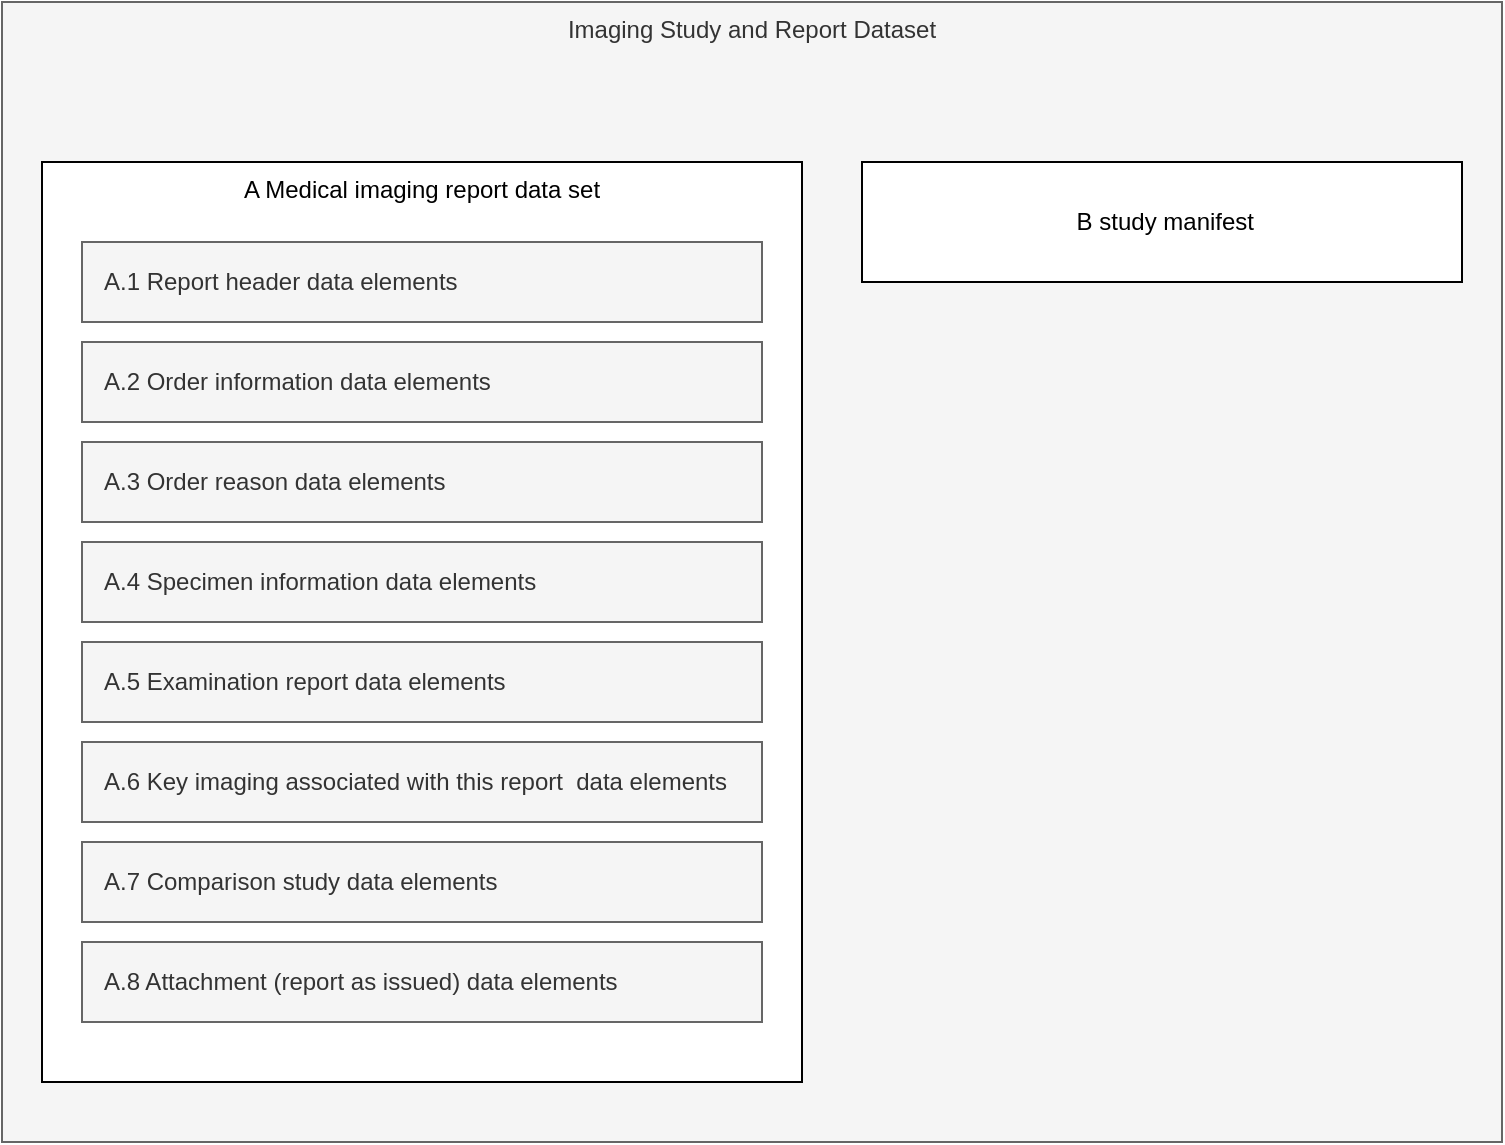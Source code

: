 <mxfile version="24.7.17">
  <diagram name="Page-1" id="c4acf3e9-155e-7222-9cf6-157b1a14988f">
    <mxGraphModel dx="1426" dy="789" grid="1" gridSize="10" guides="1" tooltips="1" connect="1" arrows="1" fold="1" page="1" pageScale="1" pageWidth="850" pageHeight="1100" background="none" math="0" shadow="0">
      <root>
        <mxCell id="0" />
        <mxCell id="1" parent="0" />
        <mxCell id="5d2195bd80daf111-28" style="edgeStyle=orthogonalEdgeStyle;rounded=0;html=1;dashed=1;labelBackgroundColor=none;startFill=0;endArrow=open;endFill=0;endSize=10;fontFamily=Verdana;fontSize=10;" parent="1" edge="1">
          <mxGeometry relative="1" as="geometry">
            <Array as="points">
              <mxPoint x="320" y="490" />
              <mxPoint x="320" y="460" />
            </Array>
            <mxPoint x="380" y="460" as="targetPoint" />
          </mxGeometry>
        </mxCell>
        <mxCell id="5d2195bd80daf111-29" style="edgeStyle=orthogonalEdgeStyle;rounded=0;html=1;dashed=1;labelBackgroundColor=none;startFill=0;endArrow=open;endFill=0;endSize=10;fontFamily=Verdana;fontSize=10;" parent="1" edge="1">
          <mxGeometry relative="1" as="geometry">
            <mxPoint x="380" y="520" as="targetPoint" />
          </mxGeometry>
        </mxCell>
        <mxCell id="5d2195bd80daf111-30" style="edgeStyle=orthogonalEdgeStyle;rounded=0;html=1;dashed=1;labelBackgroundColor=none;startFill=0;endArrow=open;endFill=0;endSize=10;fontFamily=Verdana;fontSize=10;" parent="1" edge="1">
          <mxGeometry relative="1" as="geometry">
            <Array as="points">
              <mxPoint x="300" y="580" />
              <mxPoint x="300" y="642" />
            </Array>
            <mxPoint x="350" y="642" as="targetPoint" />
          </mxGeometry>
        </mxCell>
        <mxCell id="e0jWH1JbXt2_JoP3dwSK-1" value="Imaging Study and Report Dataset" style="rounded=0;whiteSpace=wrap;html=1;verticalAlign=top;fillColor=#f5f5f5;fontColor=#333333;strokeColor=#666666;" vertex="1" parent="1">
          <mxGeometry x="30" y="50" width="750" height="570" as="geometry" />
        </mxCell>
        <mxCell id="e0jWH1JbXt2_JoP3dwSK-2" value="&amp;nbsp;B study manifest" style="rounded=0;whiteSpace=wrap;html=1;" vertex="1" parent="1">
          <mxGeometry x="460" y="130" width="300" height="60" as="geometry" />
        </mxCell>
        <mxCell id="e0jWH1JbXt2_JoP3dwSK-3" value="A Medical imaging report data set" style="rounded=0;whiteSpace=wrap;html=1;align=center;verticalAlign=top;" vertex="1" parent="1">
          <mxGeometry x="50" y="130" width="380" height="460" as="geometry" />
        </mxCell>
        <mxCell id="e0jWH1JbXt2_JoP3dwSK-4" value="A.1 Report header data elements" style="rounded=0;whiteSpace=wrap;html=1;align=left;spacingLeft=9;fillColor=#f5f5f5;fontColor=#333333;strokeColor=#666666;" vertex="1" parent="1">
          <mxGeometry x="70" y="170" width="340" height="40" as="geometry" />
        </mxCell>
        <mxCell id="e0jWH1JbXt2_JoP3dwSK-6" value="A.2 Order information data elements" style="rounded=0;whiteSpace=wrap;html=1;align=left;spacingLeft=9;fillColor=#f5f5f5;fontColor=#333333;strokeColor=#666666;" vertex="1" parent="1">
          <mxGeometry x="70" y="220" width="340" height="40" as="geometry" />
        </mxCell>
        <mxCell id="e0jWH1JbXt2_JoP3dwSK-9" value="A.3 Order reason data elements" style="rounded=0;whiteSpace=wrap;html=1;align=left;spacingLeft=9;fillColor=#f5f5f5;fontColor=#333333;strokeColor=#666666;" vertex="1" parent="1">
          <mxGeometry x="70" y="270" width="340" height="40" as="geometry" />
        </mxCell>
        <mxCell id="e0jWH1JbXt2_JoP3dwSK-10" value="A.4 Specimen information&amp;nbsp;data elements" style="rounded=0;whiteSpace=wrap;html=1;align=left;spacingLeft=9;fillColor=#f5f5f5;fontColor=#333333;strokeColor=#666666;" vertex="1" parent="1">
          <mxGeometry x="70" y="320" width="340" height="40" as="geometry" />
        </mxCell>
        <mxCell id="e0jWH1JbXt2_JoP3dwSK-11" value="A.5 Examination report&amp;nbsp;data elements" style="rounded=0;whiteSpace=wrap;html=1;align=left;spacingLeft=9;fillColor=#f5f5f5;fontColor=#333333;strokeColor=#666666;" vertex="1" parent="1">
          <mxGeometry x="70" y="370" width="340" height="40" as="geometry" />
        </mxCell>
        <mxCell id="e0jWH1JbXt2_JoP3dwSK-12" value="A.6 Key imaging associated with this report&amp;nbsp;&amp;nbsp;data elements" style="rounded=0;whiteSpace=wrap;html=1;align=left;spacingLeft=9;fillColor=#f5f5f5;fontColor=#333333;strokeColor=#666666;" vertex="1" parent="1">
          <mxGeometry x="70" y="420" width="340" height="40" as="geometry" />
        </mxCell>
        <mxCell id="e0jWH1JbXt2_JoP3dwSK-13" value="A.7 Comparison study&amp;nbsp;data elements" style="rounded=0;whiteSpace=wrap;html=1;align=left;spacingLeft=9;fillColor=#f5f5f5;fontColor=#333333;strokeColor=#666666;" vertex="1" parent="1">
          <mxGeometry x="70" y="470" width="340" height="40" as="geometry" />
        </mxCell>
        <mxCell id="e0jWH1JbXt2_JoP3dwSK-14" value="A.8 Attachment (report as issued)&amp;nbsp;data elements" style="rounded=0;whiteSpace=wrap;html=1;align=left;spacingLeft=9;fillColor=#f5f5f5;fontColor=#333333;strokeColor=#666666;" vertex="1" parent="1">
          <mxGeometry x="70" y="520" width="340" height="40" as="geometry" />
        </mxCell>
      </root>
    </mxGraphModel>
  </diagram>
</mxfile>

